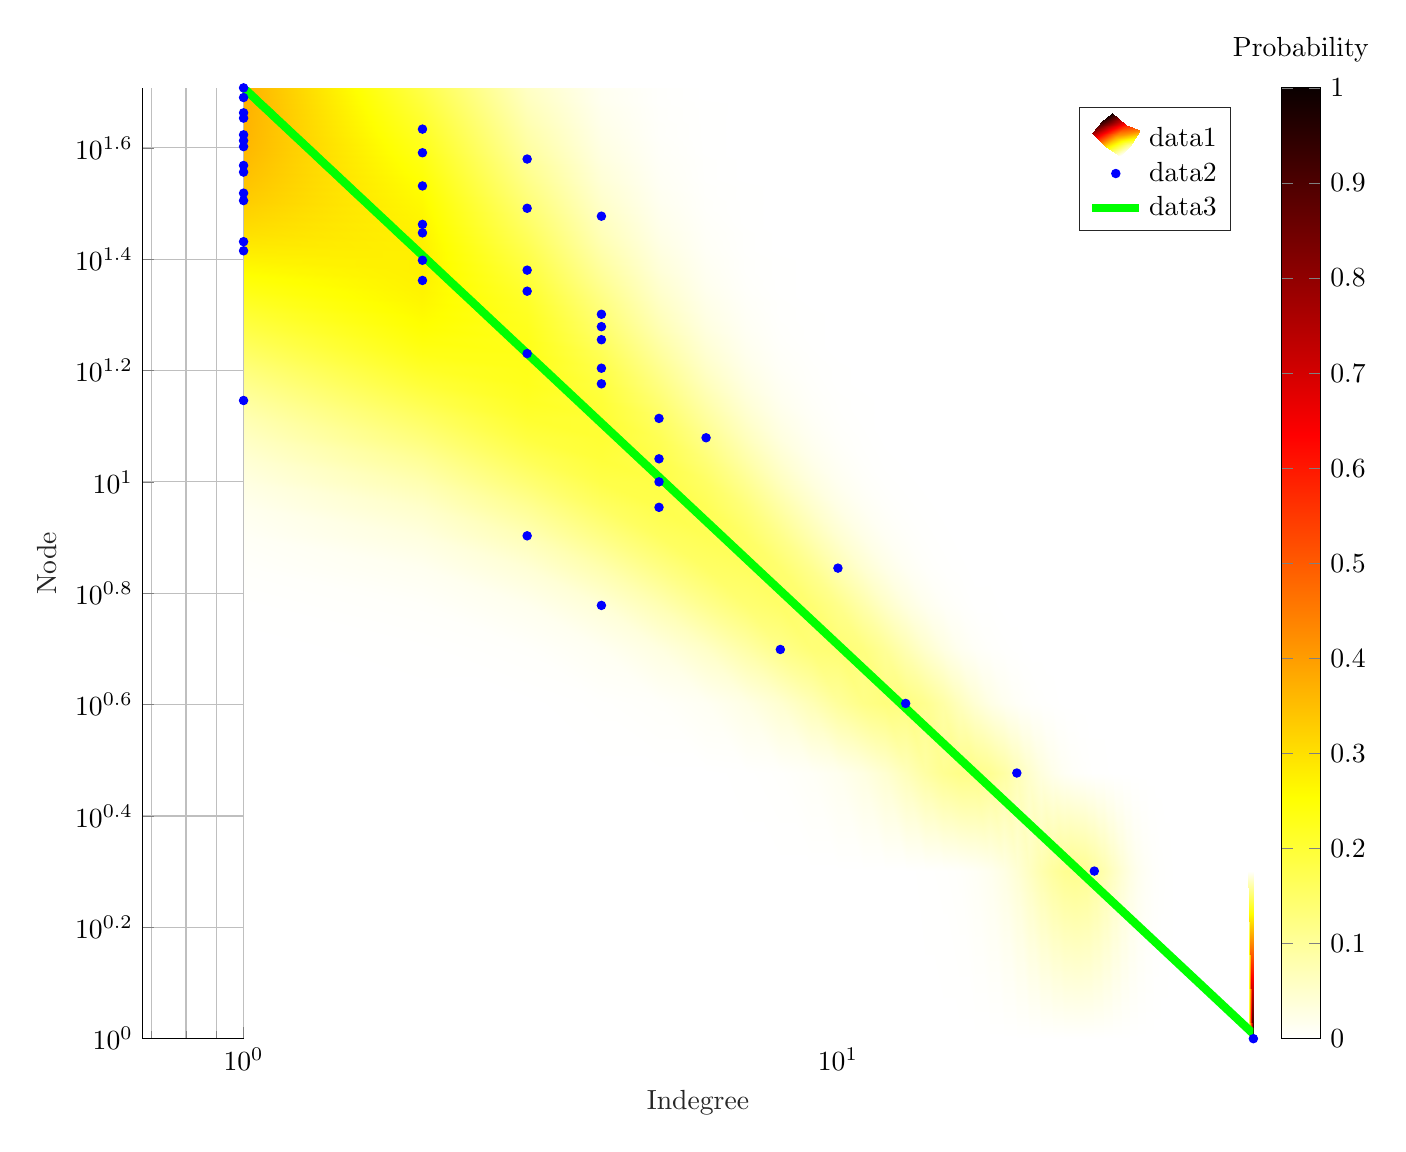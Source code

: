 % This file was created by matlab2tikz.
%
%The latest updates can be retrieved from
%  http://www.mathworks.com/matlabcentral/fileexchange/22022-matlab2tikz-matlab2tikz
%where you can also make suggestions and rate matlab2tikz.
%
\begin{tikzpicture}

\begin{axis}[%
width=5.554in,
height=4.754in,
at={(0.932in,0.642in)},
scale only axis,
point meta min=0,
point meta max=1,
xmode=log,
xmin=0,
xmax=50,
xminorticks=true,
xlabel style={font=\color{white!15!black}},
xlabel={Indegree},
ymode=log,
ymin=1,
ymax=51,
yminorticks=true,
ylabel style={font=\color{white!15!black}},
ylabel={Node},
axis background/.style={fill=white},
axis x line*=bottom,
axis y line*=left,
xmajorgrids,
xminorgrids,
ymajorgrids,
yminorgrids,
legend style={legend cell align=left, align=left, draw=white!15!black},
colormap={mymap}{[1pt] rgb(0pt)=(1,1,1); rgb(16pt)=(1,1,0); rgb(40pt)=(1,0,0); rgb(63pt)=(0.042,0,0)},
colorbar,
colorbar style={title={Probability}}
]

\addplot[%
surf,
shader=interp, colormap={mymap}{[1pt] rgb(0pt)=(1,1,1); rgb(16pt)=(1,1,0); rgb(40pt)=(1,0,0); rgb(63pt)=(0.042,0,0)}, mesh/rows=51]
table[row sep=crcr, point meta=\thisrow{c}] {%
%
x	y	c\\
0	1	0\\
0	2	8.882e-16\\
0	3	1.568e-09\\
0	4	5.663e-07\\
0	5	1.427e-05\\
0	6	0.0\\
0	7	0.0\\
0	8	0.001\\
0	9	0.003\\
0	10	0.005\\
0	11	0.009\\
0	12	0.013\\
0	13	0.018\\
0	14	0.025\\
0	15	0.032\\
0	16	0.04\\
0	17	0.048\\
0	18	0.057\\
0	19	0.067\\
0	20	0.077\\
0	21	0.087\\
0	22	0.098\\
0	23	0.108\\
0	24	0.119\\
0	25	0.13\\
0	26	0.141\\
0	27	0.152\\
0	28	0.162\\
0	29	0.173\\
0	30	0.184\\
0	31	0.194\\
0	32	0.204\\
0	33	0.215\\
0	34	0.225\\
0	35	0.235\\
0	36	0.244\\
0	37	0.254\\
0	38	0.264\\
0	39	0.273\\
0	40	0.282\\
0	41	0.291\\
0	42	0.3\\
0	43	0.308\\
0	44	0.317\\
0	45	0.325\\
0	46	0.333\\
0	47	0.341\\
0	48	0.349\\
0	49	0.357\\
0	50	0.364\\
0	51	0.372\\
1	1	0\\
1	2	4.441e-14\\
1	3	3.921e-08\\
1	4	9.439e-06\\
1	5	0.0\\
1	6	0.001\\
1	7	0.004\\
1	8	0.009\\
1	9	0.017\\
1	10	0.029\\
1	11	0.043\\
1	12	0.059\\
1	13	0.076\\
1	14	0.095\\
1	15	0.113\\
1	16	0.132\\
1	17	0.151\\
1	18	0.169\\
1	19	0.186\\
1	20	0.202\\
1	21	0.218\\
1	22	0.233\\
1	23	0.246\\
1	24	0.259\\
1	25	0.271\\
1	26	0.281\\
1	27	0.291\\
1	28	0.301\\
1	29	0.309\\
1	30	0.317\\
1	31	0.323\\
1	32	0.33\\
1	33	0.335\\
1	34	0.341\\
1	35	0.345\\
1	36	0.349\\
1	37	0.353\\
1	38	0.356\\
1	39	0.359\\
1	40	0.362\\
1	41	0.364\\
1	42	0.366\\
1	43	0.367\\
1	44	0.368\\
1	45	0.369\\
1	46	0.37\\
1	47	0.371\\
1	48	0.371\\
1	49	0.372\\
1	50	0.372\\
1	51	0.372\\
2	1	0\\
2	2	1.088e-12\\
2	3	4.803e-07\\
2	4	7.708e-05\\
2	5	0.001\\
2	6	0.005\\
2	7	0.015\\
2	8	0.032\\
2	9	0.053\\
2	10	0.078\\
2	11	0.104\\
2	12	0.131\\
2	13	0.155\\
2	14	0.178\\
2	15	0.198\\
2	16	0.216\\
2	17	0.231\\
2	18	0.243\\
2	19	0.253\\
2	20	0.261\\
2	21	0.267\\
2	22	0.271\\
2	23	0.274\\
2	24	0.276\\
2	25	0.276\\
2	26	0.276\\
2	27	0.275\\
2	28	0.273\\
2	29	0.27\\
2	30	0.267\\
2	31	0.264\\
2	32	0.261\\
2	33	0.257\\
2	34	0.253\\
2	35	0.249\\
2	36	0.244\\
2	37	0.24\\
2	38	0.236\\
2	39	0.231\\
2	40	0.227\\
2	41	0.223\\
2	42	0.218\\
2	43	0.214\\
2	44	0.21\\
2	45	0.206\\
2	46	0.202\\
2	47	0.198\\
2	48	0.194\\
2	49	0.19\\
2	50	0.186\\
2	51	0.182\\
3	1	0\\
3	2	1.741e-11\\
3	3	3.842e-06\\
3	4	0.0\\
3	5	0.004\\
3	6	0.017\\
3	7	0.041\\
3	8	0.072\\
3	9	0.106\\
3	10	0.139\\
3	11	0.167\\
3	12	0.19\\
3	13	0.207\\
3	14	0.219\\
3	15	0.227\\
3	16	0.23\\
3	17	0.231\\
3	18	0.229\\
3	19	0.225\\
3	20	0.22\\
3	21	0.214\\
3	22	0.207\\
3	23	0.199\\
3	24	0.192\\
3	25	0.184\\
3	26	0.177\\
3	27	0.169\\
3	28	0.162\\
3	29	0.154\\
3	30	0.148\\
3	31	0.141\\
3	32	0.135\\
3	33	0.128\\
3	34	0.123\\
3	35	0.117\\
3	36	0.112\\
3	37	0.107\\
3	38	0.102\\
3	39	0.097\\
3	40	0.093\\
3	41	0.089\\
3	42	0.085\\
3	43	0.082\\
3	44	0.078\\
3	45	0.075\\
3	46	0.072\\
3	47	0.069\\
3	48	0.066\\
3	49	0.063\\
3	50	0.061\\
3	51	0.058\\
4	1	0\\
4	2	2.045e-10\\
4	3	2.257e-05\\
4	4	0.002\\
4	5	0.013\\
4	6	0.04\\
4	7	0.08\\
4	8	0.121\\
4	9	0.156\\
4	10	0.181\\
4	11	0.196\\
4	12	0.203\\
4	13	0.203\\
4	14	0.198\\
4	15	0.19\\
4	16	0.181\\
4	17	0.17\\
4	18	0.158\\
4	19	0.147\\
4	20	0.136\\
4	21	0.126\\
4	22	0.116\\
4	23	0.106\\
4	24	0.098\\
4	25	0.09\\
4	26	0.083\\
4	27	0.076\\
4	28	0.07\\
4	29	0.065\\
4	30	0.06\\
4	31	0.055\\
4	32	0.051\\
4	33	0.047\\
4	34	0.044\\
4	35	0.04\\
4	36	0.038\\
4	37	0.035\\
4	38	0.032\\
4	39	0.03\\
4	40	0.028\\
4	41	0.026\\
4	42	0.024\\
4	43	0.023\\
4	44	0.021\\
4	45	0.02\\
4	46	0.019\\
4	47	0.018\\
4	48	0.016\\
4	49	0.015\\
4	50	0.015\\
4	51	0.014\\
5	1	0\\
5	2	1.882e-09\\
5	3	0.0\\
5	4	0.005\\
5	5	0.03\\
5	6	0.075\\
5	7	0.122\\
5	8	0.159\\
5	9	0.179\\
5	10	0.185\\
5	11	0.18\\
5	12	0.17\\
5	13	0.156\\
5	14	0.14\\
5	15	0.125\\
5	16	0.111\\
5	17	0.098\\
5	18	0.086\\
5	19	0.075\\
5	20	0.066\\
5	21	0.058\\
5	22	0.051\\
5	23	0.045\\
5	24	0.039\\
5	25	0.035\\
5	26	0.031\\
5	27	0.027\\
5	28	0.024\\
5	29	0.021\\
5	30	0.019\\
5	31	0.017\\
5	32	0.015\\
5	33	0.014\\
5	34	0.012\\
5	35	0.011\\
5	36	0.01\\
5	37	0.009\\
5	38	0.008\\
5	39	0.007\\
5	40	0.007\\
5	41	0.006\\
5	42	0.005\\
5	43	0.005\\
5	44	0.005\\
5	45	0.004\\
5	46	0.004\\
5	47	0.004\\
5	48	0.003\\
5	49	0.003\\
5	50	0.003\\
5	51	0.003\\
6	1	0\\
6	2	1.411e-08\\
6	3	0.0\\
6	4	0.012\\
6	5	0.055\\
6	6	0.112\\
6	7	0.153\\
6	8	0.17\\
6	9	0.168\\
6	10	0.154\\
6	11	0.135\\
6	12	0.116\\
6	13	0.097\\
6	14	0.081\\
6	15	0.067\\
6	16	0.055\\
6	17	0.046\\
6	18	0.038\\
6	19	0.031\\
6	20	0.026\\
6	21	0.022\\
6	22	0.018\\
6	23	0.015\\
6	24	0.013\\
6	25	0.011\\
6	26	0.009\\
6	27	0.008\\
6	28	0.007\\
6	29	0.006\\
6	30	0.005\\
6	31	0.004\\
6	32	0.004\\
6	33	0.003\\
6	34	0.003\\
6	35	0.002\\
6	36	0.002\\
6	37	0.002\\
6	38	0.002\\
6	39	0.001\\
6	40	0.001\\
6	41	0.001\\
6	42	0.001\\
6	43	0.001\\
6	44	0.001\\
6	45	0.001\\
6	46	0.001\\
6	47	0.001\\
6	48	0.001\\
6	49	0.0\\
6	50	0.0\\
6	51	0.0\\
7	1	0\\
7	2	8.872e-08\\
7	3	0.001\\
7	4	0.026\\
7	5	0.087\\
7	6	0.14\\
7	7	0.16\\
7	8	0.153\\
7	9	0.132\\
7	10	0.108\\
7	11	0.085\\
7	12	0.066\\
7	13	0.051\\
7	14	0.039\\
7	15	0.03\\
7	16	0.023\\
7	17	0.018\\
7	18	0.014\\
7	19	0.011\\
7	20	0.009\\
7	21	0.007\\
7	22	0.005\\
7	23	0.004\\
7	24	0.003\\
7	25	0.003\\
7	26	0.002\\
7	27	0.002\\
7	28	0.002\\
7	29	0.001\\
7	30	0.001\\
7	31	0.001\\
7	32	0.001\\
7	33	0.001\\
7	34	0.001\\
7	35	0.0\\
7	36	0.0\\
7	37	0.0\\
7	38	0.0\\
7	39	0.0\\
7	40	0.0\\
7	41	0.0\\
7	42	0.0\\
7	43	0.0\\
7	44	0.0\\
7	45	0.0\\
7	46	8.907e-05\\
7	47	7.82e-05\\
7	48	6.881e-05\\
7	49	6.068e-05\\
7	50	5.363e-05\\
7	51	4.75e-05\\
8	1	0\\
8	2	4.768e-07\\
8	3	0.003\\
8	4	0.046\\
8	5	0.117\\
8	6	0.151\\
8	7	0.144\\
8	8	0.117\\
8	9	0.089\\
8	10	0.064\\
8	11	0.046\\
8	12	0.032\\
8	13	0.023\\
8	14	0.016\\
8	15	0.012\\
8	16	0.008\\
8	17	0.006\\
8	18	0.004\\
8	19	0.003\\
8	20	0.002\\
8	21	0.002\\
8	22	0.001\\
8	23	0.001\\
8	24	0.001\\
8	25	0.001\\
8	26	0.0\\
8	27	0.0\\
8	28	0.0\\
8	29	0.0\\
8	30	0.0\\
8	31	0.0\\
8	32	0.0\\
8	33	0.0\\
8	34	8.581e-05\\
8	35	7.056e-05\\
8	36	5.829e-05\\
8	37	4.836e-05\\
8	38	4.029e-05\\
8	39	3.369e-05\\
8	40	2.829e-05\\
8	41	2.383e-05\\
8	42	2.015e-05\\
8	43	1.71e-05\\
8	44	1.455e-05\\
8	45	1.242e-05\\
8	46	1.064e-05\\
8	47	9.137e-06\\
8	48	7.869e-06\\
8	49	6.795e-06\\
8	50	5.883e-06\\
8	51	5.106e-06\\
9	1	0\\
9	2	2.225e-06\\
9	3	0.008\\
9	4	0.072\\
9	5	0.136\\
9	6	0.141\\
9	7	0.112\\
9	8	0.078\\
9	9	0.052\\
9	10	0.033\\
9	11	0.021\\
9	12	0.014\\
9	13	0.009\\
9	14	0.006\\
9	15	0.004\\
9	16	0.003\\
9	17	0.002\\
9	18	0.001\\
9	19	0.001\\
9	20	0.001\\
9	21	0.0\\
9	22	0.0\\
9	23	0.0\\
9	24	0.0\\
9	25	0.0\\
9	26	9.242e-05\\
9	27	6.992e-05\\
9	28	5.332e-05\\
9	29	4.097e-05\\
9	30	3.171e-05\\
9	31	2.47e-05\\
9	32	1.937e-05\\
9	33	1.529e-05\\
9	34	1.213e-05\\
9	35	9.685e-06\\
9	36	7.772e-06\\
9	37	6.269e-06\\
9	38	5.081e-06\\
9	39	4.138e-06\\
9	40	3.385e-06\\
9	41	2.781e-06\\
9	42	2.294e-06\\
9	43	1.9e-06\\
9	44	1.579e-06\\
9	45	1.318e-06\\
9	46	1.103e-06\\
9	47	9.27e-07\\
9	48	7.813e-07\\
9	49	6.606e-07\\
9	50	5.603e-07\\
9	51	4.766e-07\\
10	1	0\\
10	2	9.124e-06\\
10	3	0.016\\
10	4	0.099\\
10	5	0.14\\
10	6	0.116\\
10	7	0.076\\
10	8	0.046\\
10	9	0.026\\
10	10	0.015\\
10	11	0.009\\
10	12	0.005\\
10	13	0.003\\
10	14	0.002\\
10	15	0.001\\
10	16	0.001\\
10	17	0.0\\
10	18	0.0\\
10	19	0.0\\
10	20	0.0\\
10	21	8.748e-05\\
10	22	6.016e-05\\
10	23	4.19e-05\\
10	24	2.953e-05\\
10	25	2.104e-05\\
10	26	1.516e-05\\
10	27	1.103e-05\\
10	28	8.097e-06\\
10	29	5.999e-06\\
10	30	4.483e-06\\
10	31	3.376e-06\\
10	32	2.562e-06\\
10	33	1.959e-06\\
10	34	1.508e-06\\
10	35	1.168e-06\\
10	36	9.105e-07\\
10	37	7.14e-07\\
10	38	5.631e-07\\
10	39	4.465e-07\\
10	40	3.558e-07\\
10	41	2.85e-07\\
10	42	2.294e-07\\
10	43	1.854e-07\\
10	44	1.506e-07\\
10	45	1.228e-07\\
10	46	1.005e-07\\
10	47	8.262e-08\\
10	48	6.816e-08\\
10	49	5.643e-08\\
10	50	4.688e-08\\
10	51	3.908e-08\\
11	1	0\\
11	2	3.318e-05\\
11	3	0.029\\
11	4	0.119\\
11	5	0.127\\
11	6	0.084\\
11	7	0.046\\
11	8	0.024\\
11	9	0.012\\
11	10	0.006\\
11	11	0.003\\
11	12	0.002\\
11	13	0.001\\
11	14	0.001\\
11	15	0.0\\
11	16	0.0\\
11	17	0.0\\
11	18	6.255e-05\\
11	19	3.893e-05\\
11	20	2.467e-05\\
11	21	1.591e-05\\
11	22	1.042e-05\\
11	23	6.925e-06\\
11	24	4.668e-06\\
11	25	3.188e-06\\
11	26	2.205e-06\\
11	27	1.542e-06\\
11	28	1.09e-06\\
11	29	7.791e-07\\
11	30	5.621e-07\\
11	31	4.092e-07\\
11	32	3.006e-07\\
11	33	2.226e-07\\
11	34	1.661e-07\\
11	35	1.249e-07\\
11	36	9.459e-08\\
11	37	7.212e-08\\
11	38	5.534e-08\\
11	39	4.272e-08\\
11	40	3.318e-08\\
11	41	2.591e-08\\
11	42	2.034e-08\\
11	43	1.606e-08\\
11	44	1.273e-08\\
11	45	1.015e-08\\
11	46	8.123e-09\\
11	47	6.531e-09\\
11	48	5.273e-09\\
11	49	4.275e-09\\
11	50	3.479e-09\\
11	51	2.842e-09\\
12	1	0\\
12	2	0.0\\
12	3	0.046\\
12	4	0.129\\
12	5	0.103\\
12	6	0.055\\
12	7	0.025\\
12	8	0.011\\
12	9	0.005\\
12	10	0.002\\
12	11	0.001\\
12	12	0.0\\
12	13	0.0\\
12	14	0.0\\
12	15	6.8e-05\\
12	16	3.713e-05\\
12	17	2.081e-05\\
12	18	1.196e-05\\
12	19	7.029e-06\\
12	20	4.22e-06\\
12	21	2.585e-06\\
12	22	1.612e-06\\
12	23	1.023e-06\\
12	24	6.596e-07\\
12	25	4.318e-07\\
12	26	2.866e-07\\
12	27	1.928e-07\\
12	28	1.313e-07\\
12	29	9.043e-08\\
12	30	6.299e-08\\
12	31	4.433e-08\\
12	32	3.151e-08\\
12	33	2.261e-08\\
12	34	1.636e-08\\
12	35	1.194e-08\\
12	36	8.784e-09\\
12	37	6.511e-09\\
12	38	4.861e-09\\
12	39	3.654e-09\\
12	40	2.765e-09\\
12	41	2.105e-09\\
12	42	1.613e-09\\
12	43	1.242e-09\\
12	44	9.625e-10\\
12	45	7.495e-10\\
12	46	5.867e-10\\
12	47	4.614e-10\\
12	48	3.646e-10\\
12	49	2.895e-10\\
12	50	2.308e-10\\
12	51	1.847e-10\\
13	1	0\\
13	2	0.0\\
13	3	0.068\\
13	4	0.126\\
13	5	0.075\\
13	6	0.032\\
13	7	0.012\\
13	8	0.005\\
13	9	0.002\\
13	10	0.001\\
13	11	0.0\\
13	12	0.0\\
13	13	6.062e-05\\
13	14	2.881e-05\\
13	15	1.42e-05\\
13	16	7.235e-06\\
13	17	3.802e-06\\
13	18	2.056e-06\\
13	19	1.141e-06\\
13	20	6.493e-07\\
13	21	3.777e-07\\
13	22	2.244e-07\\
13	23	1.359e-07\\
13	24	8.384e-08\\
13	25	5.259e-08\\
13	26	3.351e-08\\
13	27	2.167e-08\\
13	28	1.421e-08\\
13	29	9.441e-09\\
13	30	6.349e-09\\
13	31	4.32e-09\\
13	32	2.971e-09\\
13	33	2.065e-09\\
13	34	1.449e-09\\
13	35	1.027e-09\\
13	36	7.336e-10\\
13	37	5.286e-10\\
13	38	3.84e-10\\
13	39	2.811e-10\\
13	40	2.072e-10\\
13	41	1.538e-10\\
13	42	1.15e-10\\
13	43	8.647e-11\\
13	44	6.543e-11\\
13	45	4.979e-11\\
13	46	3.811e-11\\
13	47	2.932e-11\\
13	48	2.268e-11\\
13	49	1.763e-11\\
13	50	1.377e-11\\
13	51	1.08e-11\\
14	1	0\\
14	2	0.001\\
14	3	0.09\\
14	4	0.111\\
14	5	0.05\\
14	6	0.017\\
14	7	0.005\\
14	8	0.002\\
14	9	0.001\\
14	10	0.0\\
14	11	7.989e-05\\
14	12	3.186e-05\\
14	13	1.335e-05\\
14	14	5.857e-06\\
14	15	2.68e-06\\
14	16	1.275e-06\\
14	17	6.281e-07\\
14	18	3.196e-07\\
14	19	1.676e-07\\
14	20	9.032e-08\\
14	21	4.992e-08\\
14	22	2.824e-08\\
14	23	1.633e-08\\
14	24	9.633e-09\\
14	25	5.791e-09\\
14	26	3.542e-09\\
14	27	2.203e-09\\
14	28	1.391e-09\\
14	29	8.911e-10\\
14	30	5.786e-10\\
14	31	3.806e-10\\
14	32	2.533e-10\\
14	33	1.705e-10\\
14	34	1.161e-10\\
14	35	7.979e-11\\
14	36	5.539e-11\\
14	37	3.881e-11\\
14	38	2.743e-11\\
14	39	1.955e-11\\
14	40	1.404e-11\\
14	41	1.016e-11\\
14	42	7.411e-12\\
14	43	5.441e-12\\
14	44	4.021e-12\\
14	45	2.991e-12\\
14	46	2.238e-12\\
14	47	1.685e-12\\
14	48	1.275e-12\\
14	49	9.705e-13\\
14	50	7.425e-13\\
14	51	5.709e-13\\
15	1	0\\
15	2	0.002\\
15	3	0.108\\
15	4	0.089\\
15	5	0.03\\
15	6	0.008\\
15	7	0.002\\
15	8	0.001\\
15	9	0.0\\
15	10	5.634e-05\\
15	11	1.917e-05\\
15	12	6.951e-06\\
15	13	2.67e-06\\
15	14	1.081e-06\\
15	15	4.595e-07\\
15	16	2.04e-07\\
15	17	9.421e-08\\
15	18	4.513e-08\\
15	19	2.235e-08\\
15	20	1.141e-08\\
15	21	5.99e-09\\
15	22	3.228e-09\\
15	23	1.781e-09\\
15	24	1.005e-09\\
15	25	5.791e-10\\
15	26	3.401e-10\\
15	27	2.033e-10\\
15	28	1.236e-10\\
15	29	7.638e-11\\
15	30	4.789e-11\\
15	31	3.044e-11\\
15	32	1.961e-11\\
15	33	1.279e-11\\
15	34	8.441e-12\\
15	35	5.633e-12\\
15	36	3.798e-12\\
15	37	2.587e-12\\
15	38	1.779e-12\\
15	39	1.235e-12\\
15	40	8.642e-13\\
15	41	6.099e-13\\
15	42	4.338e-13\\
15	43	3.109e-13\\
15	44	2.244e-13\\
15	45	1.631e-13\\
15	46	1.194e-13\\
15	47	8.79e-14\\
15	48	6.512e-14\\
15	49	4.853e-14\\
15	50	3.637e-14\\
15	51	2.74e-14\\
16	1	0\\
16	2	0.004\\
16	3	0.118\\
16	4	0.065\\
16	5	0.016\\
16	6	0.004\\
16	7	0.001\\
16	8	0.0\\
16	9	4.844e-05\\
16	10	1.369e-05\\
16	11	4.194e-06\\
16	12	1.382e-06\\
16	13	4.867e-07\\
16	14	1.82e-07\\
16	15	7.179e-08\\
16	16	2.974e-08\\
16	17	1.288e-08\\
16	18	5.807e-09\\
16	19	2.716e-09\\
16	20	1.313e-09\\
16	21	6.552e-10\\
16	22	3.362e-10\\
16	23	1.771e-10\\
16	24	9.56e-11\\
16	25	5.278e-11\\
16	26	2.976e-11\\
16	27	1.711e-11\\
16	28	1.002e-11\\
16	29	5.967e-12\\
16	30	3.612e-12\\
16	31	2.22e-12\\
16	32	1.384e-12\\
16	33	8.744e-13\\
16	34	5.595e-13\\
16	35	3.624e-13\\
16	36	2.374e-13\\
16	37	1.572e-13\\
16	38	1.052e-13\\
16	39	7.107e-14\\
16	40	4.847e-14\\
16	41	3.335e-14\\
16	42	2.315e-14\\
16	43	1.619e-14\\
16	44	1.142e-14\\
16	45	8.111e-15\\
16	46	5.803e-15\\
16	47	4.18e-15\\
16	48	3.031e-15\\
16	49	2.212e-15\\
16	50	1.624e-15\\
16	51	1.199e-15\\
17	1	0\\
17	2	0.009\\
17	3	0.118\\
17	4	0.043\\
17	5	0.008\\
17	6	0.001\\
17	7	0.0\\
17	8	5.334e-05\\
17	9	1.211e-05\\
17	10	3.043e-06\\
17	11	8.389e-07\\
17	12	2.513e-07\\
17	13	8.112e-08\\
17	14	2.799e-08\\
17	15	1.026e-08\\
17	16	3.966e-09\\
17	17	1.61e-09\\
17	18	6.831e-10\\
17	19	3.017e-10\\
17	20	1.383e-10\\
17	21	6.552e-11\\
17	22	3.202e-11\\
17	23	1.61e-11\\
17	24	8.313e-12\\
17	25	4.398e-12\\
17	26	2.381e-12\\
17	27	1.316e-12\\
17	28	7.42e-13\\
17	29	4.262e-13\\
17	30	2.491e-13\\
17	31	1.48e-13\\
17	32	8.928e-14\\
17	33	5.465e-14\\
17	34	3.391e-14\\
17	35	2.132e-14\\
17	36	1.357e-14\\
17	37	8.734e-15\\
17	38	5.686e-15\\
17	39	3.741e-15\\
17	40	2.486e-15\\
17	41	1.668e-15\\
17	42	1.129e-15\\
17	43	7.711e-16\\
17	44	5.311e-16\\
17	45	3.687e-16\\
17	46	2.579e-16\\
17	47	1.817e-16\\
17	48	1.29e-16\\
17	49	9.215e-17\\
17	50	6.627e-17\\
17	51	4.795e-17\\
18	1	0\\
18	2	0.016\\
18	3	0.108\\
18	4	0.026\\
18	5	0.004\\
18	6	0.001\\
18	7	7.989e-05\\
18	8	1.397e-05\\
18	9	2.775e-06\\
18	10	6.199e-07\\
18	11	1.538e-07\\
18	12	4.189e-08\\
18	13	1.239e-08\\
18	14	3.948e-09\\
18	15	1.343e-09\\
18	16	4.847e-10\\
18	17	1.845e-10\\
18	18	7.367e-11\\
18	19	3.073e-11\\
18	20	1.334e-11\\
18	21	6.006e-12\\
18	22	2.795e-12\\
18	23	1.342e-12\\
18	24	6.627e-13\\
18	25	3.36e-13\\
18	26	1.746e-13\\
18	27	9.279e-14\\
18	28	5.038e-14\\
18	29	2.791e-14\\
18	30	1.575e-14\\
18	31	9.044e-15\\
18	32	5.28e-15\\
18	33	3.131e-15\\
18	34	1.884e-15\\
18	35	1.149e-15\\
18	36	7.106e-16\\
18	37	4.448e-16\\
18	38	2.817e-16\\
18	39	1.805e-16\\
18	40	1.169e-16\\
18	41	7.643e-17\\
18	42	5.049e-17\\
18	43	3.366e-17\\
18	44	2.264e-17\\
18	45	1.536e-17\\
18	46	1.051e-17\\
18	47	7.243e-18\\
18	48	5.031e-18\\
18	49	3.519e-18\\
18	50	2.479e-18\\
18	51	1.758e-18\\
19	1	0\\
19	2	0.027\\
19	3	0.091\\
19	4	0.015\\
19	5	0.002\\
19	6	0.0\\
19	7	2.243e-05\\
19	8	3.361e-06\\
19	9	5.843e-07\\
19	10	1.16e-07\\
19	11	2.59e-08\\
19	12	6.413e-09\\
19	13	1.739e-09\\
19	14	5.114e-10\\
19	15	1.616e-10\\
19	16	5.442e-11\\
19	17	1.942e-11\\
19	18	7.299e-12\\
19	19	2.876e-12\\
19	20	1.183e-12\\
19	21	5.057e-13\\
19	22	2.242e-13\\
19	23	1.027e-13\\
19	24	4.852e-14\\
19	25	2.358e-14\\
19	26	1.176e-14\\
19	27	6.011e-15\\
19	28	3.143e-15\\
19	29	1.679e-15\\
19	30	9.146e-16\\
19	31	5.077e-16\\
19	32	2.869e-16\\
19	33	1.648e-16\\
19	34	9.615e-17\\
19	35	5.694e-17\\
19	36	3.419e-17\\
19	37	2.081e-17\\
19	38	1.282e-17\\
19	39	7.999e-18\\
19	40	5.046e-18\\
19	41	3.218e-18\\
19	42	2.074e-18\\
19	43	1.35e-18\\
19	44	8.868e-19\\
19	45	5.88e-19\\
19	46	3.932e-19\\
19	47	2.652e-19\\
19	48	1.803e-19\\
19	49	1.235e-19\\
19	50	8.522e-20\\
19	51	5.923e-20\\
20	1	0\\
20	2	0.042\\
20	3	0.07\\
20	4	0.008\\
20	5	0.001\\
20	6	5.43e-05\\
20	7	5.793e-06\\
20	8	7.443e-07\\
20	9	1.132e-07\\
20	10	1.998e-08\\
20	11	4.015e-09\\
20	12	9.037e-10\\
20	13	2.247e-10\\
20	14	6.098e-11\\
20	15	1.789e-11\\
20	16	5.624e-12\\
20	17	1.881e-12\\
20	18	6.655e-13\\
20	19	2.476e-13\\
20	20	9.647e-14\\
20	21	3.919e-14\\
20	22	1.655e-14\\
20	23	7.237e-15\\
20	24	3.27e-15\\
20	25	1.523e-15\\
20	26	7.292e-16\\
20	27	3.583e-16\\
20	28	1.804e-16\\
20	29	9.292e-17\\
20	30	4.888e-17\\
20	31	2.623e-17\\
20	32	1.434e-17\\
20	33	7.982e-18\\
20	34	4.516e-18\\
20	35	2.596e-18\\
20	36	1.514e-18\\
20	37	8.959e-19\\
20	38	5.372e-19\\
20	39	3.263e-19\\
20	40	2.006e-19\\
20	41	1.247e-19\\
20	42	7.84e-20\\
20	43	4.981e-20\\
20	44	3.197e-20\\
20	45	2.071e-20\\
20	46	1.354e-20\\
20	47	8.936e-21\\
20	48	5.945e-21\\
20	49	3.988e-21\\
20	50	2.696e-21\\
20	51	1.836e-21\\
21	1	0\\
21	2	0.06\\
21	3	0.05\\
21	4	0.004\\
21	5	0.0\\
21	6	1.552e-05\\
21	7	1.379e-06\\
21	8	1.519e-07\\
21	9	2.022e-08\\
21	10	3.171e-09\\
21	11	5.735e-10\\
21	12	1.174e-10\\
21	13	2.675e-11\\
21	14	6.701e-12\\
21	15	1.825e-12\\
21	16	5.356e-13\\
21	17	1.68e-13\\
21	18	5.592e-14\\
21	19	1.965e-14\\
21	20	7.253e-15\\
21	21	2.8e-15\\
21	22	1.126e-15\\
21	23	4.7e-16\\
21	24	2.031e-16\\
21	25	9.064e-17\\
21	26	4.167e-17\\
21	27	1.969e-17\\
21	28	9.546e-18\\
21	29	4.741e-18\\
21	30	2.408e-18\\
21	31	1.249e-18\\
21	32	6.61e-19\\
21	33	3.563e-19\\
21	34	1.955e-19\\
21	35	1.091e-19\\
21	36	6.181e-20\\
21	37	3.555e-20\\
21	38	2.074e-20\\
21	39	1.227e-20\\
21	40	7.346e-21\\
21	41	4.454e-21\\
21	42	2.732e-21\\
21	43	1.694e-21\\
21	44	1.062e-21\\
21	45	6.725e-22\\
21	46	4.3e-22\\
21	47	2.775e-22\\
21	48	1.807e-22\\
21	49	1.187e-22\\
21	50	7.859e-23\\
21	51	5.246e-23\\
22	1	0\\
22	2	0.079\\
22	3	0.033\\
22	4	0.002\\
22	5	7.2e-05\\
22	6	4.09e-06\\
22	7	3.03e-07\\
22	8	2.86e-08\\
22	9	3.331e-09\\
22	10	4.645e-10\\
22	11	7.56e-11\\
22	12	1.406e-11\\
22	13	2.938e-12\\
22	14	6.795e-13\\
22	15	1.719e-13\\
22	16	4.707e-14\\
22	17	1.384e-14\\
22	18	4.336e-15\\
22	19	1.439e-15\\
22	20	5.032e-16\\
22	21	1.845e-16\\
22	22	7.066e-17\\
22	23	2.816e-17\\
22	24	1.164e-17\\
22	25	4.978e-18\\
22	26	2.197e-18\\
22	27	9.982e-19\\
22	28	4.661e-19\\
22	29	2.232e-19\\
22	30	1.095e-19\\
22	31	5.489e-20\\
22	32	2.811e-20\\
22	33	1.468e-20\\
22	34	7.809e-21\\
22	35	4.228e-21\\
22	36	2.328e-21\\
22	37	1.302e-21\\
22	38	7.39e-22\\
22	39	4.255e-22\\
22	40	2.483e-22\\
22	41	1.468e-22\\
22	42	8.783e-23\\
22	43	5.318e-23\\
22	44	3.256e-23\\
22	45	2.015e-23\\
22	46	1.26e-23\\
22	47	7.952e-24\\
22	48	5.068e-24\\
22	49	3.259e-24\\
22	50	2.114e-24\\
22	51	1.383e-24\\
23	1	0\\
23	2	0.096\\
23	3	0.02\\
23	4	0.001\\
23	5	2.191e-05\\
23	6	9.959e-07\\
23	7	6.149e-08\\
23	8	4.974e-09\\
23	9	5.069e-10\\
23	10	6.283e-11\\
23	11	9.204e-12\\
23	12	1.556e-12\\
23	13	2.981e-13\\
23	14	6.363e-14\\
23	15	1.494e-14\\
23	16	3.82e-15\\
23	17	1.053e-15\\
23	18	3.105e-16\\
23	19	9.734e-17\\
23	20	3.224e-17\\
23	21	1.123e-17\\
23	22	4.096e-18\\
23	23	1.558e-18\\
23	24	6.162e-19\\
23	25	2.525e-19\\
23	26	1.07e-19\\
23	27	4.674e-20\\
23	28	2.101e-20\\
23	29	9.704e-21\\
23	30	4.595e-21\\
23	31	2.227e-21\\
23	32	1.104e-21\\
23	33	5.584e-22\\
23	34	2.881e-22\\
23	35	1.514e-22\\
23	36	8.097e-23\\
23	37	4.402e-23\\
23	38	2.431e-23\\
23	39	1.363e-23\\
23	40	7.751e-24\\
23	41	4.467e-24\\
23	42	2.608e-24\\
23	43	1.541e-24\\
23	44	9.217e-25\\
23	45	5.574e-25\\
23	46	3.408e-25\\
23	47	2.105e-25\\
23	48	1.313e-25\\
23	49	8.266e-26\\
23	50	5.253e-26\\
23	51	3.367e-26\\
24	1	0\\
24	2	0.108\\
24	3	0.011\\
24	4	0.0\\
24	5	6.163e-06\\
24	6	2.241e-07\\
24	7	1.153e-08\\
24	8	7.995e-10\\
24	9	7.128e-11\\
24	10	7.853e-12\\
24	11	1.035e-12\\
24	12	1.592e-13\\
24	13	2.794e-14\\
24	14	5.506e-15\\
24	15	1.201e-15\\
24	16	2.865e-16\\
24	17	7.403e-17\\
24	18	2.055e-17\\
24	19	6.084e-18\\
24	20	1.909e-18\\
24	21	6.318e-19\\
24	22	2.194e-19\\
24	23	7.968e-20\\
24	24	3.014e-20\\
24	25	1.184e-20\\
24	26	4.814e-21\\
24	27	2.022e-21\\
24	28	8.756e-22\\
24	29	3.899e-22\\
24	30	1.783e-22\\
24	31	8.353e-23\\
24	32	4.005e-23\\
24	33	1.963e-23\\
24	34	9.821e-24\\
24	35	5.01e-24\\
24	36	2.603e-24\\
24	37	1.376e-24\\
24	38	7.393e-25\\
24	39	4.035e-25\\
24	40	2.236e-25\\
24	41	1.256e-25\\
24	42	7.156e-26\\
24	43	4.129e-26\\
24	44	2.412e-26\\
24	45	1.425e-26\\
24	46	8.519e-27\\
24	47	5.147e-27\\
24	48	3.142e-27\\
24	49	1.937e-27\\
24	50	1.206e-27\\
24	51	7.576e-28\\
25	1	0\\
25	2	0.112\\
25	3	0.006\\
25	4	8.449e-05\\
25	5	1.602e-06\\
25	6	4.661e-08\\
25	7	1.998e-09\\
25	8	1.188e-10\\
25	9	9.266e-12\\
25	10	9.075e-13\\
25	11	1.077e-13\\
25	12	1.505e-14\\
25	13	2.422e-15\\
25	14	4.405e-16\\
25	15	8.921e-17\\
25	16	1.986e-17\\
25	17	4.812e-18\\
25	18	1.257e-18\\
25	19	3.515e-19\\
25	20	1.045e-19\\
25	21	3.285e-20\\
25	22	1.087e-20\\
25	23	3.767e-21\\
25	24	1.363e-21\\
25	25	5.129e-22\\
25	26	2.003e-22\\
25	27	8.09e-23\\
25	28	3.373e-23\\
25	29	1.448e-23\\
25	30	6.392e-24\\
25	31	2.896e-24\\
25	32	1.344e-24\\
25	33	6.38e-25\\
25	34	3.095e-25\\
25	35	1.532e-25\\
25	36	7.733e-26\\
25	37	3.974e-26\\
25	38	2.078e-26\\
25	39	1.104e-26\\
25	40	5.962e-27\\
25	41	3.267e-27\\
25	42	1.815e-27\\
25	43	1.022e-27\\
25	44	5.833e-28\\
25	45	3.369e-28\\
25	46	1.969e-28\\
25	47	1.164e-28\\
25	48	6.953e-29\\
25	49	4.198e-29\\
25	50	2.56e-29\\
25	51	1.576e-29\\
26	1	0\\
26	2	0.108\\
26	3	0.003\\
26	4	2.708e-05\\
26	5	3.852e-07\\
26	6	8.963e-09\\
26	7	3.202e-10\\
26	8	1.632e-11\\
26	9	1.114e-12\\
26	10	9.696e-14\\
26	11	1.035e-14\\
26	12	1.316e-15\\
26	13	1.941e-16\\
26	14	3.258e-17\\
26	15	6.127e-18\\
26	16	1.273e-18\\
26	17	2.892e-19\\
26	18	7.11e-20\\
26	19	1.878e-20\\
26	20	5.289e-21\\
26	21	1.579e-21\\
26	22	4.976e-22\\
26	23	1.646e-22\\
26	24	5.697e-23\\
26	25	2.055e-23\\
26	26	7.703e-24\\
26	27	2.992e-24\\
26	28	1.201e-24\\
26	29	4.973e-25\\
26	30	2.12e-25\\
26	31	9.281e-26\\
26	32	4.168e-26\\
26	33	1.917e-26\\
26	34	9.019e-27\\
26	35	4.334e-27\\
26	36	2.125e-27\\
26	37	1.062e-27\\
26	38	5.4e-28\\
26	39	2.795e-28\\
26	40	1.47e-28\\
26	41	7.852e-29\\
26	42	4.257e-29\\
26	43	2.341e-29\\
26	44	1.304e-29\\
26	45	7.362e-30\\
26	46	4.207e-30\\
26	47	2.432e-30\\
26	48	1.422e-30\\
26	49	8.409e-31\\
26	50	5.023e-31\\
26	51	3.031e-31\\
27	1	0\\
27	2	0.096\\
27	3	0.001\\
27	4	8.024e-06\\
27	5	8.56e-08\\
27	6	1.593e-09\\
27	7	4.744e-11\\
27	8	2.072e-12\\
27	9	1.237e-13\\
27	10	9.576e-15\\
27	11	9.204e-16\\
27	12	1.063e-16\\
27	13	1.437e-17\\
27	14	2.228e-18\\
27	15	3.89e-19\\
27	16	7.546e-20\\
27	17	1.607e-20\\
27	18	3.718e-21\\
27	19	9.272e-22\\
27	20	2.474e-22\\
27	21	7.02e-23\\
27	22	2.106e-23\\
27	23	6.652e-24\\
27	24	2.202e-24\\
27	25	7.611e-25\\
27	26	2.739e-25\\
27	27	1.023e-25\\
27	28	3.954e-26\\
27	29	1.579e-26\\
27	30	6.497e-27\\
27	31	2.75e-27\\
27	32	1.195e-27\\
27	33	5.325e-28\\
27	34	2.429e-28\\
27	35	1.133e-28\\
27	36	5.396e-29\\
27	37	2.621e-29\\
27	38	1.297e-29\\
27	39	6.537e-30\\
27	40	3.35e-30\\
27	41	1.745e-30\\
27	42	9.229e-31\\
27	43	4.953e-31\\
27	44	2.696e-31\\
27	45	1.487e-31\\
27	46	8.31e-32\\
27	47	4.7e-32\\
27	48	2.69e-32\\
27	49	1.557e-32\\
27	50	9.112e-33\\
27	51	5.388e-33\\
28	1	0\\
28	2	0.079\\
28	3	0.001\\
28	4	2.197e-06\\
28	5	1.758e-08\\
28	6	2.618e-10\\
28	7	6.495e-12\\
28	8	2.431e-13\\
28	9	1.271e-14\\
28	10	8.74e-16\\
28	11	7.56e-17\\
28	12	7.939e-18\\
28	13	9.84e-19\\
28	14	1.408e-19\\
28	15	2.283e-20\\
28	16	4.132e-21\\
28	17	8.248e-22\\
28	18	1.796e-22\\
28	19	4.231e-23\\
28	20	1.07e-23\\
28	21	2.883e-24\\
28	22	8.239e-25\\
28	23	2.484e-25\\
28	24	7.864e-26\\
28	25	2.605e-26\\
28	26	8.999e-27\\
28	27	3.231e-27\\
28	28	1.203e-27\\
28	29	4.632e-28\\
28	30	1.84e-28\\
28	31	7.529e-29\\
28	32	3.167e-29\\
28	33	1.367e-29\\
28	34	6.047e-30\\
28	35	2.737e-30\\
28	36	1.266e-30\\
28	37	5.98e-31\\
28	38	2.88e-31\\
28	39	1.413e-31\\
28	40	7.056e-32\\
28	41	3.583e-32\\
28	42	1.849e-32\\
28	43	9.688e-33\\
28	44	5.15e-33\\
28	45	2.777e-33\\
28	46	1.517e-33\\
28	47	8.394e-34\\
28	48	4.702e-34\\
28	49	2.665e-34\\
28	50	1.527e-34\\
28	51	8.851e-35\\
29	1	0\\
29	2	0.06\\
29	3	0.0\\
29	4	5.556e-07\\
29	5	3.334e-09\\
29	6	3.972e-11\\
29	7	8.212e-13\\
29	8	2.635e-14\\
29	9	1.205e-15\\
29	10	7.367e-17\\
29	11	5.735e-18\\
29	12	5.475e-19\\
29	13	6.221e-20\\
29	14	8.215e-21\\
29	15	1.237e-21\\
29	16	2.09e-22\\
29	17	3.911e-23\\
29	18	8.017e-24\\
29	19	1.783e-24\\
29	20	4.271e-25\\
29	21	1.094e-25\\
29	22	2.976e-26\\
29	23	8.564e-27\\
29	24	2.594e-27\\
29	25	8.234e-28\\
29	26	2.731e-28\\
29	27	9.429e-29\\
29	28	3.38e-29\\
29	29	1.255e-29\\
29	30	4.814e-30\\
29	31	1.904e-30\\
29	32	7.75e-31\\
29	33	3.241e-31\\
29	34	1.39e-31\\
29	35	6.107e-32\\
29	36	2.745e-32\\
29	37	1.26e-32\\
29	38	5.905e-33\\
29	39	2.821e-33\\
29	40	1.373e-33\\
29	41	6.796e-34\\
29	42	3.421e-34\\
29	43	1.75e-34\\
29	44	9.086e-35\\
29	45	4.787e-35\\
29	46	2.557e-35\\
29	47	1.384e-35\\
29	48	7.589e-36\\
29	49	4.212e-36\\
29	50	2.365e-36\\
29	51	1.343e-36\\
30	1	0\\
30	2	0.042\\
30	3	6.884e-05\\
30	4	1.296e-07\\
30	5	5.834e-10\\
30	6	5.561e-12\\
30	7	9.581e-14\\
30	8	2.635e-15\\
30	9	1.054e-16\\
30	10	5.73e-18\\
30	11	4.015e-19\\
30	12	3.484e-20\\
30	13	3.629e-21\\
30	14	4.423e-22\\
30	15	6.184e-23\\
30	16	9.753e-24\\
30	17	1.711e-24\\
30	18	3.301e-25\\
30	19	6.935e-26\\
30	20	1.573e-26\\
30	21	3.828e-27\\
30	22	9.921e-28\\
30	23	2.725e-28\\
30	24	7.894e-29\\
30	25	2.402e-29\\
30	26	7.646e-30\\
30	27	2.538e-30\\
30	28	8.763e-31\\
30	29	3.137e-31\\
30	30	1.162e-31\\
30	31	4.443e-32\\
30	32	1.75e-32\\
30	33	7.089e-33\\
30	34	2.949e-33\\
30	35	1.257e-33\\
30	36	5.489e-34\\
30	37	2.45e-34\\
30	38	1.117e-34\\
30	39	5.197e-35\\
30	40	2.464e-35\\
30	41	1.189e-35\\
30	42	5.841e-36\\
30	43	2.916e-36\\
30	44	1.479e-36\\
30	45	7.616e-37\\
30	46	3.978e-37\\
30	47	2.106e-37\\
30	48	1.13e-37\\
30	49	6.142e-38\\
30	50	3.378e-38\\
30	51	1.88e-38\\
31	1	0\\
31	2	0.027\\
31	3	2.221e-05\\
31	4	2.788e-08\\
31	5	9.41e-11\\
31	6	7.175e-13\\
31	7	1.03e-14\\
31	8	2.428e-16\\
31	9	8.502e-18\\
31	10	4.107e-19\\
31	11	2.59e-20\\
31	12	2.043e-21\\
31	13	1.951e-22\\
31	14	2.195e-23\\
31	15	2.85e-24\\
31	16	4.195e-25\\
31	17	6.899e-26\\
31	18	1.253e-26\\
31	19	2.486e-27\\
31	20	5.343e-28\\
31	21	1.235e-28\\
31	22	3.048e-29\\
31	23	7.991e-30\\
31	24	2.214e-30\\
31	25	6.456e-31\\
31	26	1.973e-31\\
31	27	6.299e-32\\
31	28	2.094e-32\\
31	29	7.229e-33\\
31	30	2.585e-33\\
31	31	9.554e-34\\
31	32	3.642e-34\\
31	33	1.429e-34\\
31	34	5.765e-35\\
31	35	2.386e-35\\
31	36	1.012e-35\\
31	37	4.392e-36\\
31	38	1.948e-36\\
31	39	8.823e-37\\
31	40	4.076e-37\\
31	41	1.918e-37\\
31	42	9.192e-38\\
31	43	4.48e-38\\
31	44	2.219e-38\\
31	45	1.117e-38\\
31	46	5.703e-39\\
31	47	2.954e-39\\
31	48	1.552e-39\\
31	49	8.255e-40\\
31	50	4.448e-40\\
31	51	2.426e-40\\
32	1	0\\
32	2	0.016\\
32	3	6.592e-06\\
32	4	5.518e-09\\
32	5	1.397e-11\\
32	6	8.52e-14\\
32	7	1.019e-15\\
32	8	2.06e-17\\
32	9	6.31e-19\\
32	10	2.71e-20\\
32	11	1.538e-21\\
32	12	1.103e-22\\
32	13	9.653e-24\\
32	14	1.003e-24\\
32	15	1.209e-25\\
32	16	1.66e-26\\
32	17	2.56e-27\\
32	18	4.375e-28\\
32	19	8.199e-29\\
32	20	1.67e-29\\
32	21	3.666e-30\\
32	22	8.617e-31\\
32	23	2.157e-31\\
32	24	5.716e-32\\
32	25	1.597e-32\\
32	26	4.686e-33\\
32	27	1.438e-33\\
32	28	4.605e-34\\
32	29	1.533e-34\\
32	30	5.293e-35\\
32	31	1.891e-35\\
32	32	6.975e-36\\
32	33	2.652e-36\\
32	34	1.037e-36\\
32	35	4.167e-37\\
32	36	1.717e-37\\
32	37	7.243e-38\\
32	38	3.126e-38\\
32	39	1.379e-38\\
32	40	6.205e-39\\
32	41	2.847e-39\\
32	42	1.331e-39\\
32	43	6.333e-40\\
32	44	3.065e-40\\
32	45	1.507e-40\\
32	46	7.525e-41\\
32	47	3.813e-41\\
32	48	1.96e-41\\
32	49	1.021e-41\\
32	50	5.39e-42\\
32	51	2.881e-42\\
33	1	0\\
33	2	0.009\\
33	3	1.798e-06\\
33	4	1.003e-09\\
33	5	1.905e-12\\
33	6	9.295e-15\\
33	7	9.268e-17\\
33	8	1.605e-18\\
33	9	4.303e-20\\
33	10	1.642e-21\\
33	11	8.389e-23\\
33	12	5.469e-24\\
33	13	4.388e-25\\
33	14	4.207e-26\\
33	15	4.709e-27\\
33	16	6.038e-28\\
33	17	8.728e-29\\
33	18	1.404e-29\\
33	19	2.485e-30\\
33	20	4.793e-31\\
33	21	9.997e-32\\
33	22	2.238e-32\\
33	23	5.347e-33\\
33	24	1.356e-33\\
33	25	3.63e-34\\
33	26	1.022e-34\\
33	27	3.018e-35\\
33	28	9.303e-36\\
33	29	2.986e-36\\
33	30	9.955e-37\\
33	31	3.438e-37\\
33	32	1.227e-37\\
33	33	4.52e-38\\
33	34	1.714e-38\\
33	35	6.684e-39\\
33	36	2.675e-39\\
33	37	1.097e-39\\
33	38	4.609e-40\\
33	39	1.979e-40\\
33	40	8.678e-41\\
33	41	3.883e-41\\
33	42	1.771e-41\\
33	43	8.225e-42\\
33	44	3.887e-42\\
33	45	1.868e-42\\
33	46	9.121e-43\\
33	47	4.522e-43\\
33	48	2.275e-43\\
33	49	1.16e-43\\
33	50	6.0e-44\\
33	51	3.143e-44\\
34	1	0\\
34	2	0.004\\
34	3	4.495e-07\\
34	4	1.672e-10\\
34	5	2.381e-13\\
34	6	9.295e-16\\
34	7	7.723e-18\\
34	8	1.146e-19\\
34	9	2.689e-21\\
34	10	9.124e-23\\
34	11	4.194e-24\\
34	12	2.486e-25\\
34	13	1.828e-26\\
34	14	1.618e-27\\
34	15	1.682e-28\\
34	16	2.013e-29\\
34	17	2.727e-30\\
34	18	4.129e-31\\
34	19	6.902e-32\\
34	20	1.261e-32\\
34	21	2.499e-33\\
34	22	5.329e-34\\
34	23	1.215e-34\\
34	24	2.947e-35\\
34	25	7.563e-36\\
34	26	2.045e-36\\
34	27	5.803e-37\\
34	28	1.723e-37\\
34	29	5.332e-38\\
34	30	1.716e-38\\
34	31	5.73e-39\\
34	32	1.98e-39\\
34	33	7.063e-40\\
34	34	2.598e-40\\
34	35	9.83e-41\\
34	36	3.822e-41\\
34	37	1.524e-41\\
34	38	6.228e-42\\
34	39	2.604e-42\\
34	40	1.113e-42\\
34	41	4.854e-43\\
34	42	2.16e-43\\
34	43	9.792e-44\\
34	44	4.52e-44\\
34	45	2.123e-44\\
34	46	1.013e-44\\
34	47	4.915e-45\\
34	48	2.42e-45\\
34	49	1.209e-45\\
34	50	6.122e-46\\
34	51	3.143e-46\\
35	1	0\\
35	2	0.002\\
35	3	1.027e-07\\
35	4	2.548e-11\\
35	5	2.721e-14\\
35	6	8.498e-17\\
35	7	5.884e-19\\
35	8	7.487e-21\\
35	9	1.537e-22\\
35	10	4.634e-24\\
35	11	1.917e-25\\
35	12	1.033e-26\\
35	13	6.965e-28\\
35	14	5.69e-29\\
35	15	5.492e-30\\
35	16	6.134e-31\\
35	17	7.793e-32\\
35	18	1.11e-32\\
35	19	1.753e-33\\
35	20	3.035e-34\\
35	21	5.713e-35\\
35	22	1.16e-35\\
35	23	2.525e-36\\
35	24	5.857e-37\\
35	25	1.44e-37\\
35	26	3.739e-38\\
35	27	1.02e-38\\
35	28	2.917e-39\\
35	29	8.706e-40\\
35	30	2.706e-40\\
35	31	8.731e-41\\
35	32	2.919e-41\\
35	33	1.009e-41\\
35	34	3.598e-42\\
35	35	1.322e-42\\
35	36	4.992e-43\\
35	37	1.936e-43\\
35	38	7.695e-44\\
35	39	3.132e-44\\
35	40	1.304e-44\\
35	41	5.547e-45\\
35	42	2.408e-45\\
35	43	1.066e-45\\
35	44	4.805e-46\\
35	45	2.206e-46\\
35	46	1.03e-46\\
35	47	4.884e-47\\
35	48	2.354e-47\\
35	49	1.151e-47\\
35	50	5.712e-48\\
35	51	2.873e-48\\
36	1	0\\
36	2	0.001\\
36	3	2.14e-08\\
36	4	3.539e-12\\
36	5	2.834e-15\\
36	6	7.082e-18\\
36	7	4.086e-20\\
36	8	4.457e-22\\
36	9	8.003e-24\\
36	10	2.145e-25\\
36	11	7.989e-27\\
36	12	3.914e-28\\
36	13	2.418e-29\\
36	14	1.824e-30\\
36	15	1.634e-31\\
36	16	1.704e-32\\
36	17	2.029e-33\\
36	18	2.721e-34\\
36	19	4.058e-35\\
36	20	6.656e-36\\
36	21	1.19e-36\\
36	22	2.302e-37\\
36	23	4.783e-38\\
36	24	1.061e-38\\
36	25	2.501e-39\\
36	26	6.232e-40\\
36	27	1.635e-40\\
36	28	4.501e-41\\
36	29	1.296e-41\\
36	30	3.887e-42\\
36	31	1.213e-42\\
36	32	3.924e-43\\
36	33	1.314e-43\\
36	34	4.543e-44\\
36	35	1.62e-44\\
36	36	5.942e-45\\
36	37	2.24e-45\\
36	38	8.665e-46\\
36	39	3.435e-46\\
36	40	1.393e-46\\
36	41	5.778e-47\\
36	42	2.447e-47\\
36	43	1.057e-47\\
36	44	4.656e-48\\
36	45	2.089e-48\\
36	46	9.533e-49\\
36	47	4.424e-49\\
36	48	2.087e-49\\
36	49	9.993e-50\\
36	50	4.857e-50\\
36	51	2.394e-50\\
37	1	0\\
37	2	0.0\\
37	3	4.049e-09\\
37	4	4.463e-13\\
37	5	2.681e-16\\
37	6	5.359e-19\\
37	7	2.577e-21\\
37	8	2.409e-23\\
37	9	3.785e-25\\
37	10	9.02e-27\\
37	11	3.023e-28\\
37	12	1.346e-29\\
37	13	7.625e-31\\
37	14	5.308e-32\\
37	15	4.417e-33\\
37	16	4.298e-34\\
37	17	4.799e-35\\
37	18	6.057e-36\\
37	19	8.529e-37\\
37	20	1.325e-37\\
37	21	2.252e-38\\
37	22	4.147e-39\\
37	23	8.225e-40\\
37	24	1.746e-40\\
37	25	3.943e-41\\
37	26	9.432e-42\\
37	27	2.38e-42\\
37	28	6.308e-43\\
37	29	1.751e-43\\
37	30	5.072e-44\\
37	31	1.529e-44\\
37	32	4.789e-45\\
37	33	1.553e-45\\
37	34	5.209e-46\\
37	35	1.803e-46\\
37	36	6.424e-47\\
37	37	2.355e-47\\
37	38	8.861e-48\\
37	39	3.42e-48\\
37	40	1.352e-48\\
37	41	5.466e-49\\
37	42	2.258e-49\\
37	43	9.525e-50\\
37	44	4.097e-50\\
37	45	1.796e-50\\
37	46	8.015e-51\\
37	47	3.639e-51\\
37	48	1.68e-51\\
37	49	7.878e-52\\
37	50	3.751e-52\\
37	51	1.812e-52\\
38	1	0\\
38	2	0.0\\
38	3	6.927e-10\\
38	4	5.089e-14\\
38	5	2.293e-17\\
38	6	3.667e-20\\
38	7	1.469e-22\\
38	8	1.177e-24\\
38	9	1.619e-26\\
38	10	3.429e-28\\
38	11	1.034e-29\\
38	12	4.187e-31\\
38	13	2.174e-32\\
38	14	1.397e-33\\
38	15	1.079e-34\\
38	16	9.802e-36\\
38	17	1.026e-36\\
38	18	1.219e-37\\
38	19	1.621e-38\\
38	20	2.386e-39\\
38	21	3.851e-40\\
38	22	6.756e-41\\
38	23	1.279e-41\\
38	24	2.597e-42\\
38	25	5.62e-43\\
38	26	1.291e-43\\
38	27	3.131e-44\\
38	28	7.992e-45\\
38	29	2.139e-45\\
38	30	5.983e-46\\
38	31	1.744e-46\\
38	32	5.285e-47\\
38	33	1.661e-47\\
38	34	5.401e-48\\
38	35	1.814e-48\\
38	36	6.279e-49\\
38	37	2.237e-49\\
38	38	8.193e-50\\
38	39	3.079e-50\\
38	40	1.186e-50\\
38	41	4.675e-51\\
38	42	1.884e-51\\
38	43	7.759e-52\\
38	44	3.26e-52\\
38	45	1.396e-52\\
38	46	6.094e-53\\
38	47	2.707e-53\\
38	48	1.223e-53\\
38	49	5.614e-54\\
38	50	2.619e-54\\
38	51	1.24e-54\\
39	1	0\\
39	2	3.318e-05\\
39	3	1.066e-10\\
39	4	5.22e-15\\
39	5	1.764e-18\\
39	6	2.257e-21\\
39	7	7.535e-24\\
39	8	5.175e-26\\
39	9	6.226e-28\\
39	10	1.172e-29\\
39	11	3.182e-31\\
39	12	1.171e-32\\
39	13	5.574e-34\\
39	14	3.306e-35\\
39	15	2.372e-36\\
39	16	2.011e-37\\
39	17	1.973e-38\\
39	18	2.206e-39\\
39	19	2.771e-40\\
39	20	3.865e-41\\
39	21	5.925e-42\\
39	22	9.899e-43\\
39	23	1.789e-43\\
39	24	3.474e-44\\
39	25	7.205e-45\\
39	26	1.589e-45\\
39	27	3.706e-46\\
39	28	9.108e-47\\
39	29	2.351e-47\\
39	30	6.348e-48\\
39	31	1.789e-48\\
39	32	5.246e-49\\
39	33	1.597e-49\\
39	34	5.035e-50\\
39	35	1.641e-50\\
39	36	5.52e-51\\
39	37	1.912e-51\\
39	38	6.814e-52\\
39	39	2.493e-52\\
39	40	9.355e-53\\
39	41	3.596e-53\\
39	42	1.414e-53\\
39	43	5.684e-54\\
39	44	2.333e-54\\
39	45	9.765e-55\\
39	46	4.167e-55\\
39	47	1.81e-55\\
39	48	8.005e-56\\
39	49	3.599e-56\\
39	50	1.644e-56\\
39	51	7.629e-57\\
40	1	0\\
40	2	9.124e-06\\
40	3	1.465e-11\\
40	4	4.785e-16\\
40	5	1.213e-19\\
40	6	1.241e-22\\
40	7	3.454e-25\\
40	8	2.033e-27\\
40	9	2.14e-29\\
40	10	3.582e-31\\
40	11	8.75e-33\\
40	12	2.928e-34\\
40	13	1.277e-35\\
40	14	6.994e-37\\
40	15	4.66e-38\\
40	16	3.686e-39\\
40	17	3.392e-40\\
40	18	3.569e-41\\
40	19	4.234e-42\\
40	20	5.594e-43\\
40	21	8.147e-44\\
40	22	1.296e-44\\
40	23	2.236e-45\\
40	24	4.153e-46\\
40	25	8.256e-47\\
40	26	1.747e-47\\
40	27	3.919e-48\\
40	28	9.277e-49\\
40	29	2.309e-49\\
40	30	6.02e-50\\
40	31	1.64e-50\\
40	32	4.654e-51\\
40	33	1.372e-51\\
40	34	4.196e-52\\
40	35	1.328e-52\\
40	36	4.337e-53\\
40	37	1.461e-53\\
40	38	5.064e-54\\
40	39	1.804e-54\\
40	40	6.596e-55\\
40	41	2.472e-55\\
40	42	9.485e-56\\
40	43	3.722e-56\\
40	44	1.492e-56\\
40	45	6.103e-57\\
40	46	2.546e-57\\
40	47	1.082e-57\\
40	48	4.684e-58\\
40	49	2.062e-58\\
40	50	9.228e-59\\
40	51	4.196e-59\\
41	1	0\\
41	2	2.225e-06\\
41	3	1.787e-12\\
41	4	3.89e-17\\
41	5	7.395e-21\\
41	6	6.054e-24\\
41	7	1.404e-26\\
41	8	7.084e-29\\
41	9	6.525e-31\\
41	10	9.707e-33\\
41	11	2.134e-34\\
41	12	6.492e-36\\
41	13	2.596e-37\\
41	14	1.312e-38\\
41	15	8.118e-40\\
41	16	5.994e-41\\
41	17	5.17e-42\\
41	18	5.12e-43\\
41	19	5.737e-44\\
41	20	7.181e-45\\
41	21	9.935e-46\\
41	22	1.506e-46\\
41	23	2.479e-47\\
41	24	4.404e-48\\
41	25	8.39e-49\\
41	26	1.705e-49\\
41	27	3.677e-50\\
41	28	8.38e-51\\
41	29	2.011e-51\\
41	30	5.063e-52\\
41	31	1.333e-52\\
41	32	3.661e-53\\
41	33	1.046e-53\\
41	34	3.101e-54\\
41	35	9.523e-55\\
41	36	3.023e-55\\
41	37	9.897e-56\\
41	38	3.338e-56\\
41	39	1.158e-56\\
41	40	4.125e-57\\
41	41	1.507e-57\\
41	42	5.643e-58\\
41	43	2.161e-58\\
41	44	8.462e-59\\
41	45	3.383e-59\\
41	46	1.38e-59\\
41	47	5.739e-60\\
41	48	2.431e-60\\
41	49	1.048e-60\\
41	50	4.594e-61\\
41	51	2.047e-61\\
42	1	0\\
42	2	4.768e-07\\
42	3	1.914e-13\\
42	4	2.779e-18\\
42	5	3.961e-22\\
42	6	2.595e-25\\
42	7	5.014e-28\\
42	8	2.169e-30\\
42	9	1.748e-32\\
42	10	2.311e-34\\
42	11	4.573e-36\\
42	12	1.265e-37\\
42	13	4.636e-39\\
42	14	2.163e-40\\
42	15	1.243e-41\\
42	16	8.563e-43\\
42	17	6.925e-44\\
42	18	6.454e-45\\
42	19	6.829e-46\\
42	20	8.099e-47\\
42	21	1.065e-47\\
42	22	1.536e-48\\
42	23	2.415e-49\\
42	24	4.103e-50\\
42	25	7.491e-51\\
42	26	1.461e-51\\
42	27	3.03e-52\\
42	28	6.651e-53\\
42	29	1.539e-53\\
42	30	3.741e-54\\
42	31	9.523e-55\\
42	32	2.531e-55\\
42	33	7.005e-56\\
42	34	2.014e-56\\
42	35	6.002e-57\\
42	36	1.851e-57\\
42	37	5.891e-58\\
42	38	1.933e-58\\
42	39	6.53e-59\\
42	40	2.267e-59\\
42	41	8.075e-60\\
42	42	2.949e-60\\
42	43	1.103e-60\\
42	44	4.217e-61\\
42	45	1.648e-61\\
42	46	6.572e-62\\
42	47	2.673e-62\\
42	48	1.108e-62\\
42	49	4.677e-63\\
42	50	2.009e-63\\
42	51	8.773e-64\\
43	1	0\\
43	2	8.872e-08\\
43	3	1.781e-14\\
43	4	1.723e-19\\
43	5	1.843e-23\\
43	6	9.654e-27\\
43	7	1.555e-29\\
43	8	5.763e-32\\
43	9	4.064e-34\\
43	10	4.777e-36\\
43	11	8.509e-38\\
43	12	2.139e-39\\
43	13	7.188e-41\\
43	14	3.095e-42\\
43	15	1.651e-43\\
43	16	1.062e-44\\
43	17	8.052e-46\\
43	18	7.063e-47\\
43	19	7.059e-48\\
43	20	7.93e-49\\
43	21	9.902e-50\\
43	22	1.361e-50\\
43	23	2.042e-51\\
43	24	3.319e-52\\
43	25	5.807e-53\\
43	26	1.087e-53\\
43	27	2.168e-54\\
43	28	4.583e-55\\
43	29	1.023e-55\\
43	30	2.4e-56\\
43	31	5.906e-57\\
43	32	1.519e-57\\
43	33	4.072e-58\\
43	34	1.135e-58\\
43	35	3.284e-59\\
43	36	9.837e-60\\
43	37	3.045e-60\\
43	38	9.721e-61\\
43	39	3.197e-61\\
43	40	1.081e-61\\
43	41	3.756e-62\\
43	42	1.338e-62\\
43	43	4.884e-63\\
43	44	1.824e-63\\
43	45	6.967e-64\\
43	46	2.717e-64\\
43	47	1.081e-64\\
43	48	4.387e-65\\
43	49	1.813e-65\\
43	50	7.627e-66\\
43	51	3.264e-66\\
44	1	0\\
44	2	1.411e-08\\
44	3	1.417e-15\\
44	4	9.138e-21\\
44	5	7.328e-25\\
44	6	3.072e-28\\
44	7	4.122e-31\\
44	8	1.31e-33\\
44	9	8.083e-36\\
44	10	8.445e-38\\
44	11	1.354e-39\\
44	12	3.093e-41\\
44	13	9.529e-43\\
44	14	3.788e-44\\
44	15	1.876e-45\\
44	16	1.126e-46\\
44	17	8.006e-48\\
44	18	6.61e-49\\
44	19	6.239e-50\\
44	20	6.64e-51\\
44	21	7.877e-52\\
44	22	1.031e-52\\
44	23	1.477e-53\\
44	24	2.296e-54\\
44	25	3.85e-55\\
44	26	6.92e-56\\
44	27	1.327e-56\\
44	28	2.7e-57\\
44	29	5.81e-58\\
44	30	1.317e-58\\
44	31	3.132e-59\\
44	32	7.795e-60\\
44	33	2.025e-60\\
44	34	5.474e-61\\
44	35	1.537e-61\\
44	36	4.471e-62\\
44	37	1.345e-62\\
44	38	4.18e-63\\
44	39	1.338e-63\\
44	40	4.411e-64\\
44	41	1.494e-64\\
44	42	5.193e-65\\
44	43	1.85e-65\\
44	44	6.75e-66\\
44	45	2.519e-66\\
44	46	9.606e-67\\
44	47	3.739e-67\\
44	48	1.485e-67\\
44	49	6.009e-68\\
44	50	2.476e-68\\
44	51	1.039e-68\\
45	1	0\\
45	2	1.882e-09\\
45	3	9.444e-17\\
45	4	4.062e-22\\
45	5	2.443e-26\\
45	6	8.192e-30\\
45	7	9.161e-33\\
45	8	2.495e-35\\
45	9	1.347e-37\\
45	10	1.251e-39\\
45	11	1.805e-41\\
45	12	3.75e-43\\
45	13	1.059e-44\\
45	14	3.885e-46\\
45	15	1.787e-47\\
45	16	1.001e-48\\
45	17	6.672e-50\\
45	18	5.184e-51\\
45	19	4.621e-52\\
45	20	4.66e-53\\
45	21	5.251e-54\\
45	22	6.547e-55\\
45	23	8.95e-56\\
45	24	1.331e-56\\
45	25	2.139e-57\\
45	26	3.691e-58\\
45	27	6.804e-59\\
45	28	1.334e-59\\
45	29	2.767e-60\\
45	30	6.054e-61\\
45	31	1.392e-61\\
45	32	3.353e-62\\
45	33	8.436e-63\\
45	34	2.212e-63\\
45	35	6.027e-64\\
45	36	1.703e-64\\
45	37	4.983e-65\\
45	38	1.506e-65\\
45	39	4.696e-66\\
45	40	1.508e-66\\
45	41	4.98e-67\\
45	42	1.689e-67\\
45	43	5.874e-68\\
45	44	2.093e-68\\
45	45	7.633e-69\\
45	46	2.846e-69\\
45	47	1.084e-69\\
45	48	4.212e-70\\
45	49	1.669e-70\\
45	50	6.738e-71\\
45	51	2.77e-71\\
46	1	0\\
46	2	2.045e-10\\
46	3	5.133e-18\\
46	4	1.472e-23\\
46	5	6.638e-28\\
46	6	1.781e-31\\
46	7	1.66e-34\\
46	8	3.874e-37\\
46	9	1.83e-39\\
46	10	1.511e-41\\
46	11	1.962e-43\\
46	12	3.705e-45\\
46	13	9.591e-47\\
46	14	3.248e-48\\
46	15	1.388e-49\\
46	16	7.255e-51\\
46	17	4.532e-52\\
46	18	3.315e-53\\
46	19	2.791e-54\\
46	20	2.666e-55\\
46	21	2.854e-56\\
46	22	3.389e-57\\
46	23	4.422e-58\\
46	24	6.29e-59\\
46	25	9.686e-60\\
46	26	1.605e-60\\
46	27	2.844e-61\\
46	28	5.368e-62\\
46	29	1.074e-62\\
46	30	2.269e-63\\
46	31	5.043e-64\\
46	32	1.176e-64\\
46	33	2.865e-65\\
46	34	7.285e-66\\
46	35	1.927e-66\\
46	36	5.29e-67\\
46	37	1.505e-67\\
46	38	4.425e-68\\
46	39	1.343e-68\\
46	40	4.203e-69\\
46	41	1.353e-69\\
46	42	4.477e-70\\
46	43	1.52e-70\\
46	44	5.291e-71\\
46	45	1.886e-71\\
46	46	6.875e-72\\
46	47	2.561e-72\\
46	48	9.741e-73\\
46	49	3.78e-73\\
46	50	1.495e-73\\
46	51	6.021e-74\\
47	1	0\\
47	2	1.741e-11\\
47	3	2.184e-19\\
47	4	4.175e-25\\
47	5	1.412e-29\\
47	6	3.031e-33\\
47	7	2.354e-36\\
47	8	4.71e-39\\
47	9	1.947e-41\\
47	10	1.429e-43\\
47	11	1.67e-45\\
47	12	2.867e-47\\
47	13	6.802e-49\\
47	14	2.127e-50\\
47	15	8.435e-52\\
47	16	4.117e-53\\
47	17	2.411e-54\\
47	18	1.66e-55\\
47	19	1.319e-56\\
47	20	1.194e-57\\
47	21	1.214e-58\\
47	22	1.373e-59\\
47	23	1.711e-60\\
47	24	2.327e-61\\
47	25	3.435e-62\\
47	26	5.463e-63\\
47	27	9.311e-64\\
47	28	1.692e-64\\
47	29	3.265e-65\\
47	30	6.659e-66\\
47	31	1.431e-66\\
47	32	3.227e-67\\
47	33	7.621e-68\\
47	34	1.879e-68\\
47	35	4.823e-69\\
47	36	1.286e-69\\
47	37	3.557e-70\\
47	38	1.018e-70\\
47	39	3.009e-71\\
47	40	9.172e-72\\
47	41	2.879e-72\\
47	42	9.293e-73\\
47	43	3.08e-73\\
47	44	1.047e-73\\
47	45	3.647e-74\\
47	46	1.3e-74\\
47	47	4.738e-75\\
47	48	1.764e-75\\
47	49	6.702e-76\\
47	50	2.596e-76\\
47	51	1.025e-76\\
48	1	0\\
48	2	1.088e-12\\
48	3	6.825e-21\\
48	4	8.697e-27\\
48	5	2.207e-31\\
48	6	3.789e-35\\
48	7	2.452e-38\\
48	8	4.206e-41\\
48	9	1.521e-43\\
48	10	9.922e-46\\
48	11	1.044e-47\\
48	12	1.629e-49\\
48	13	3.543e-51\\
48	14	1.022e-52\\
48	15	3.766e-54\\
48	16	1.715e-55\\
48	17	9.417e-57\\
48	18	6.101e-58\\
48	19	4.581e-59\\
48	20	3.928e-60\\
48	21	3.795e-61\\
48	22	4.087e-62\\
48	23	4.859e-63\\
48	24	6.325e-64\\
48	25	8.945e-65\\
48	26	1.366e-65\\
48	27	2.238e-66\\
48	28	3.917e-67\\
48	29	7.287e-68\\
48	30	1.435e-68\\
48	31	2.981e-69\\
48	32	6.507e-70\\
48	33	1.488e-70\\
48	34	3.558e-71\\
48	35	8.865e-72\\
48	36	2.297e-72\\
48	37	6.175e-73\\
48	38	1.719e-73\\
48	39	4.948e-74\\
48	40	1.47e-74\\
48	41	4.498e-75\\
48	42	1.417e-75\\
48	43	4.584e-76\\
48	44	1.522e-76\\
48	45	5.181e-77\\
48	46	1.806e-77\\
48	47	6.438e-78\\
48	48	2.346e-78\\
48	49	8.726e-79\\
48	50	3.312e-79\\
48	51	1.281e-79\\
49	1	0\\
49	2	4.441e-14\\
49	3	1.393e-22\\
49	4	1.183e-28\\
49	5	2.252e-33\\
49	6	3.093e-37\\
49	7	1.668e-40\\
49	8	2.452e-43\\
49	9	7.761e-46\\
49	10	4.5e-48\\
49	11	4.259e-50\\
49	12	6.044e-52\\
49	13	1.205e-53\\
49	14	3.21e-55\\
49	15	1.098e-56\\
49	16	4.667e-58\\
49	17	2.402e-59\\
49	18	1.465e-60\\
49	19	1.039e-61\\
49	20	8.438e-63\\
49	21	7.745e-64\\
49	22	7.944e-65\\
49	23	9.016e-66\\
49	24	1.122e-66\\
49	25	1.521e-67\\
49	26	2.23e-68\\
49	27	3.514e-69\\
49	28	5.922e-70\\
49	29	1.062e-70\\
49	30	2.02e-71\\
49	31	4.055e-72\\
49	32	8.567e-73\\
49	33	1.899e-73\\
49	34	4.401e-74\\
49	35	1.064e-74\\
49	36	2.679e-75\\
49	37	7.001e-76\\
49	38	1.897e-76\\
49	39	5.315e-77\\
49	40	1.538e-77\\
49	41	4.59e-78\\
49	42	1.41e-78\\
49	43	4.454e-79\\
49	44	1.445e-79\\
49	45	4.806e-80\\
49	46	1.638e-80\\
49	47	5.713e-81\\
49	48	2.037e-81\\
49	49	7.42e-82\\
49	50	2.758e-82\\
49	51	1.046e-82\\
50	1	1\\
50	2	8.882e-16\\
50	3	1.393e-24\\
50	4	7.889e-31\\
50	5	1.126e-35\\
50	6	1.237e-39\\
50	7	5.56e-43\\
50	8	7.006e-46\\
50	9	1.94e-48\\
50	10	1e-50\\
50	11	8.519e-53\\
50	12	1.099e-54\\
50	13	2.008e-56\\
50	14	4.939e-58\\
50	15	1.568e-59\\
50	16	6.223e-61\\
50	17	3.003e-62\\
50	18	1.723e-63\\
50	19	1.154e-64\\
50	20	8.882e-66\\
50	21	7.745e-67\\
50	22	7.566e-68\\
50	23	8.196e-69\\
50	24	9.76e-70\\
50	25	1.268e-70\\
50	26	1.784e-71\\
50	27	2.703e-72\\
50	28	4.386e-73\\
50	29	7.588e-74\\
50	30	1.393e-74\\
50	31	2.703e-75\\
50	32	5.527e-76\\
50	33	1.187e-76\\
50	34	2.667e-77\\
50	35	6.26e-78\\
50	36	1.531e-78\\
50	37	3.89e-79\\
50	38	1.025e-79\\
50	39	2.797e-80\\
50	40	7.889e-81\\
50	41	2.295e-81\\
50	42	6.879e-82\\
50	43	2.121e-82\\
50	44	6.72e-83\\
50	45	2.185e-83\\
50	46	7.28e-84\\
50	47	2.484e-84\\
50	48	8.668e-85\\
50	49	3.092e-85\\
50	50	1.126e-85\\
50	51	4.183e-86\\
};
\addlegendentry{data1}

\addplot[only marks, mark=*, mark options={}, mark size=1.5pt, color=blue, fill=blue] table[row sep=crcr]{%
x	y\\
50	1\\
27	2\\
20	3\\
13	4\\
8	5\\
4	6\\
10	7\\
3	8\\
5	9\\
5	10\\
5	11\\
6	12\\
5	13\\
1	14\\
4	15\\
4	16\\
3	17\\
4	18\\
4	19\\
4	20\\
0	21\\
3	22\\
2	23\\
3	24\\
2	25\\
1	26\\
1	27\\
2	28\\
2	29\\
4	30\\
3	31\\
1	32\\
1	33\\
2	34\\
0	35\\
1	36\\
1	37\\
3	38\\
2	39\\
1	40\\
1	41\\
1	42\\
2	43\\
0	44\\
1	45\\
1	46\\
0	47\\
0	48\\
1	49\\
0	50\\
1	51\\
};
\addlegendentry{data2}

\addplot [color=green, line width=3.0pt]
  table[row sep=crcr]{%
51	1\\
25.5	2\\
17	3\\
12.75	4\\
10.2	5\\
8.5	6\\
7.286	7\\
6.375	8\\
5.667	9\\
5.1	10\\
4.636	11\\
4.25	12\\
3.923	13\\
3.643	14\\
3.4	15\\
3.188	16\\
3	17\\
2.833	18\\
2.684	19\\
2.55	20\\
2.429	21\\
2.318	22\\
2.217	23\\
2.125	24\\
2.04	25\\
1.962	26\\
1.889	27\\
1.821	28\\
1.759	29\\
1.7	30\\
1.645	31\\
1.594	32\\
1.545	33\\
1.5	34\\
1.457	35\\
1.417	36\\
1.378	37\\
1.342	38\\
1.308	39\\
1.275	40\\
1.244	41\\
1.214	42\\
1.186	43\\
1.159	44\\
1.133	45\\
1.109	46\\
1.085	47\\
1.062	48\\
1.041	49\\
1.02	50\\
1	51\\
};
\addlegendentry{data3}

\end{axis}
\end{tikzpicture}%
